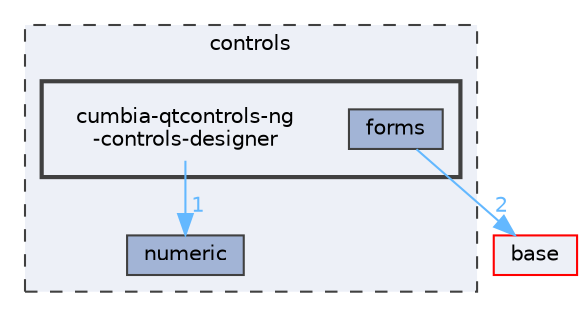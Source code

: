 digraph "cumbia-qtcontrols-ng-controls-designer"
{
 // LATEX_PDF_SIZE
  bgcolor="transparent";
  edge [fontname=Helvetica,fontsize=10,labelfontname=Helvetica,labelfontsize=10];
  node [fontname=Helvetica,fontsize=10,shape=box,height=0.2,width=0.4];
  compound=true
  subgraph clusterdir_3d370fd2770cf63261b7ee5a69ee79d2 {
    graph [ bgcolor="#edf0f7", pencolor="grey25", label="controls", fontname=Helvetica,fontsize=10 style="filled,dashed", URL="dir_3d370fd2770cf63261b7ee5a69ee79d2.html",tooltip=""]
  dir_db80f6264ffa8ec601f8eb345f206317 [label="numeric", fillcolor="#a2b4d6", color="grey25", style="filled", URL="dir_db80f6264ffa8ec601f8eb345f206317.html",tooltip=""];
  subgraph clusterdir_098ffdf1f83562ac12535a45fae4ff75 {
    graph [ bgcolor="#edf0f7", pencolor="grey25", label="", fontname=Helvetica,fontsize=10 style="filled,bold", URL="dir_098ffdf1f83562ac12535a45fae4ff75.html",tooltip=""]
    dir_098ffdf1f83562ac12535a45fae4ff75 [shape=plaintext, label="cumbia-qtcontrols-ng\l-controls-designer"];
  dir_a70d0788a263d0d6bd16e7e25a31bd84 [label="forms", fillcolor="#a2b4d6", color="grey25", style="filled", URL="dir_a70d0788a263d0d6bd16e7e25a31bd84.html",tooltip=""];
  }
  }
  dir_e914ee4d4a44400f1fdb170cb4ead18a [label="base", fillcolor="#edf0f7", color="red", style="filled", URL="dir_e914ee4d4a44400f1fdb170cb4ead18a.html",tooltip=""];
  dir_098ffdf1f83562ac12535a45fae4ff75->dir_db80f6264ffa8ec601f8eb345f206317 [headlabel="1", labeldistance=1.5 headhref="dir_000006_000014.html" color="steelblue1" fontcolor="steelblue1"];
  dir_a70d0788a263d0d6bd16e7e25a31bd84->dir_e914ee4d4a44400f1fdb170cb4ead18a [headlabel="2", labeldistance=1.5 headhref="dir_000011_000002.html" color="steelblue1" fontcolor="steelblue1"];
}
